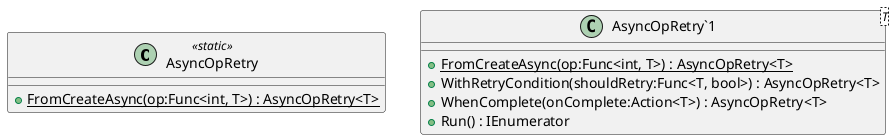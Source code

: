 @startuml
class AsyncOpRetry <<static>> {
    + {static} FromCreateAsync(op:Func<int, T>) : AsyncOpRetry<T>
}
class "AsyncOpRetry`1"<T> {
    + {static} FromCreateAsync(op:Func<int, T>) : AsyncOpRetry<T>
    + WithRetryCondition(shouldRetry:Func<T, bool>) : AsyncOpRetry<T>
    + WhenComplete(onComplete:Action<T>) : AsyncOpRetry<T>
    + Run() : IEnumerator
}
@enduml

